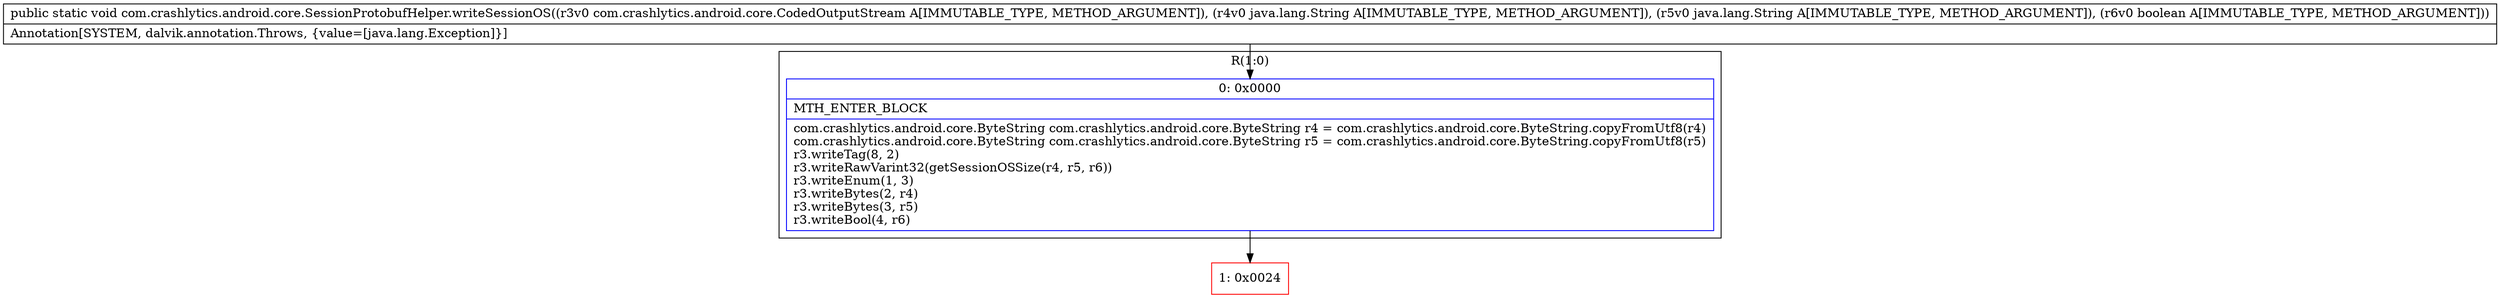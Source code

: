 digraph "CFG forcom.crashlytics.android.core.SessionProtobufHelper.writeSessionOS(Lcom\/crashlytics\/android\/core\/CodedOutputStream;Ljava\/lang\/String;Ljava\/lang\/String;Z)V" {
subgraph cluster_Region_204606337 {
label = "R(1:0)";
node [shape=record,color=blue];
Node_0 [shape=record,label="{0\:\ 0x0000|MTH_ENTER_BLOCK\l|com.crashlytics.android.core.ByteString com.crashlytics.android.core.ByteString r4 = com.crashlytics.android.core.ByteString.copyFromUtf8(r4)\lcom.crashlytics.android.core.ByteString com.crashlytics.android.core.ByteString r5 = com.crashlytics.android.core.ByteString.copyFromUtf8(r5)\lr3.writeTag(8, 2)\lr3.writeRawVarint32(getSessionOSSize(r4, r5, r6))\lr3.writeEnum(1, 3)\lr3.writeBytes(2, r4)\lr3.writeBytes(3, r5)\lr3.writeBool(4, r6)\l}"];
}
Node_1 [shape=record,color=red,label="{1\:\ 0x0024}"];
MethodNode[shape=record,label="{public static void com.crashlytics.android.core.SessionProtobufHelper.writeSessionOS((r3v0 com.crashlytics.android.core.CodedOutputStream A[IMMUTABLE_TYPE, METHOD_ARGUMENT]), (r4v0 java.lang.String A[IMMUTABLE_TYPE, METHOD_ARGUMENT]), (r5v0 java.lang.String A[IMMUTABLE_TYPE, METHOD_ARGUMENT]), (r6v0 boolean A[IMMUTABLE_TYPE, METHOD_ARGUMENT]))  | Annotation[SYSTEM, dalvik.annotation.Throws, \{value=[java.lang.Exception]\}]\l}"];
MethodNode -> Node_0;
Node_0 -> Node_1;
}

